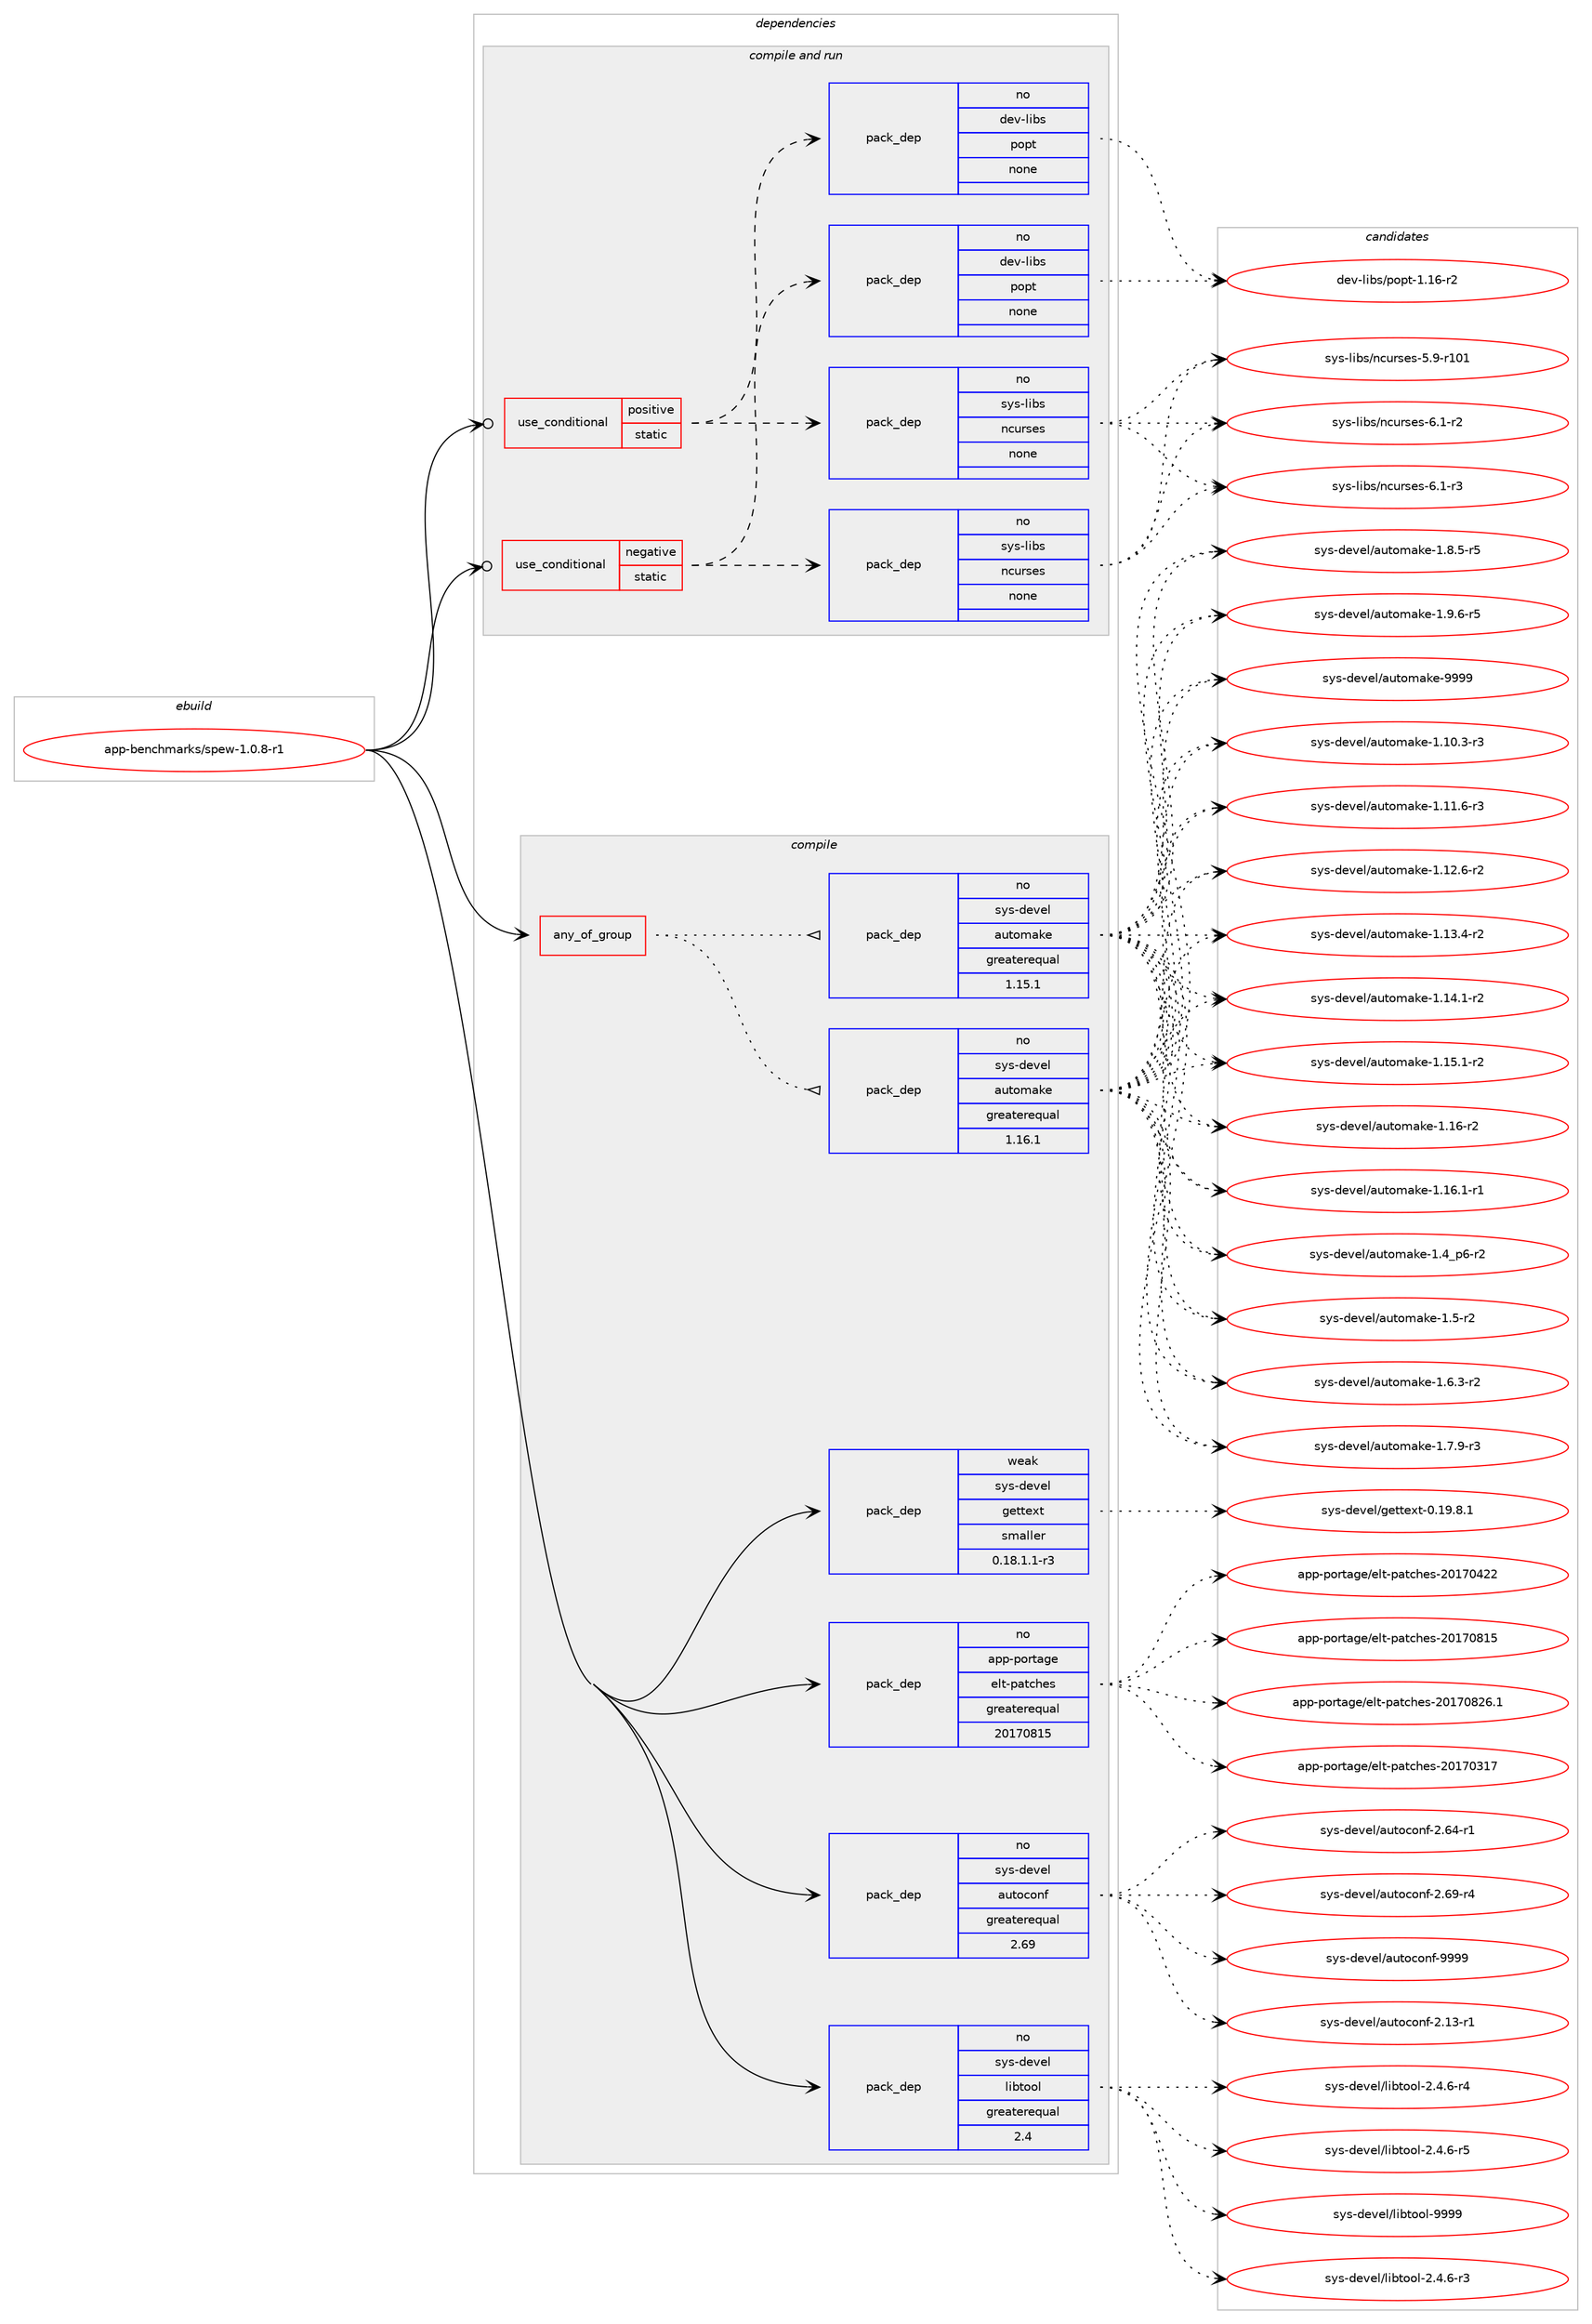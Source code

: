 digraph prolog {

# *************
# Graph options
# *************

newrank=true;
concentrate=true;
compound=true;
graph [rankdir=LR,fontname=Helvetica,fontsize=10,ranksep=1.5];#, ranksep=2.5, nodesep=0.2];
edge  [arrowhead=vee];
node  [fontname=Helvetica,fontsize=10];

# **********
# The ebuild
# **********

subgraph cluster_leftcol {
color=gray;
rank=same;
label=<<i>ebuild</i>>;
id [label="app-benchmarks/spew-1.0.8-r1", color=red, width=4, href="../app-benchmarks/spew-1.0.8-r1.svg"];
}

# ****************
# The dependencies
# ****************

subgraph cluster_midcol {
color=gray;
label=<<i>dependencies</i>>;
subgraph cluster_compile {
fillcolor="#eeeeee";
style=filled;
label=<<i>compile</i>>;
subgraph any19261 {
dependency1274274 [label=<<TABLE BORDER="0" CELLBORDER="1" CELLSPACING="0" CELLPADDING="4"><TR><TD CELLPADDING="10">any_of_group</TD></TR></TABLE>>, shape=none, color=red];subgraph pack907083 {
dependency1274275 [label=<<TABLE BORDER="0" CELLBORDER="1" CELLSPACING="0" CELLPADDING="4" WIDTH="220"><TR><TD ROWSPAN="6" CELLPADDING="30">pack_dep</TD></TR><TR><TD WIDTH="110">no</TD></TR><TR><TD>sys-devel</TD></TR><TR><TD>automake</TD></TR><TR><TD>greaterequal</TD></TR><TR><TD>1.16.1</TD></TR></TABLE>>, shape=none, color=blue];
}
dependency1274274:e -> dependency1274275:w [weight=20,style="dotted",arrowhead="oinv"];
subgraph pack907084 {
dependency1274276 [label=<<TABLE BORDER="0" CELLBORDER="1" CELLSPACING="0" CELLPADDING="4" WIDTH="220"><TR><TD ROWSPAN="6" CELLPADDING="30">pack_dep</TD></TR><TR><TD WIDTH="110">no</TD></TR><TR><TD>sys-devel</TD></TR><TR><TD>automake</TD></TR><TR><TD>greaterequal</TD></TR><TR><TD>1.15.1</TD></TR></TABLE>>, shape=none, color=blue];
}
dependency1274274:e -> dependency1274276:w [weight=20,style="dotted",arrowhead="oinv"];
}
id:e -> dependency1274274:w [weight=20,style="solid",arrowhead="vee"];
subgraph pack907085 {
dependency1274277 [label=<<TABLE BORDER="0" CELLBORDER="1" CELLSPACING="0" CELLPADDING="4" WIDTH="220"><TR><TD ROWSPAN="6" CELLPADDING="30">pack_dep</TD></TR><TR><TD WIDTH="110">no</TD></TR><TR><TD>app-portage</TD></TR><TR><TD>elt-patches</TD></TR><TR><TD>greaterequal</TD></TR><TR><TD>20170815</TD></TR></TABLE>>, shape=none, color=blue];
}
id:e -> dependency1274277:w [weight=20,style="solid",arrowhead="vee"];
subgraph pack907086 {
dependency1274278 [label=<<TABLE BORDER="0" CELLBORDER="1" CELLSPACING="0" CELLPADDING="4" WIDTH="220"><TR><TD ROWSPAN="6" CELLPADDING="30">pack_dep</TD></TR><TR><TD WIDTH="110">no</TD></TR><TR><TD>sys-devel</TD></TR><TR><TD>autoconf</TD></TR><TR><TD>greaterequal</TD></TR><TR><TD>2.69</TD></TR></TABLE>>, shape=none, color=blue];
}
id:e -> dependency1274278:w [weight=20,style="solid",arrowhead="vee"];
subgraph pack907087 {
dependency1274279 [label=<<TABLE BORDER="0" CELLBORDER="1" CELLSPACING="0" CELLPADDING="4" WIDTH="220"><TR><TD ROWSPAN="6" CELLPADDING="30">pack_dep</TD></TR><TR><TD WIDTH="110">no</TD></TR><TR><TD>sys-devel</TD></TR><TR><TD>libtool</TD></TR><TR><TD>greaterequal</TD></TR><TR><TD>2.4</TD></TR></TABLE>>, shape=none, color=blue];
}
id:e -> dependency1274279:w [weight=20,style="solid",arrowhead="vee"];
subgraph pack907088 {
dependency1274280 [label=<<TABLE BORDER="0" CELLBORDER="1" CELLSPACING="0" CELLPADDING="4" WIDTH="220"><TR><TD ROWSPAN="6" CELLPADDING="30">pack_dep</TD></TR><TR><TD WIDTH="110">weak</TD></TR><TR><TD>sys-devel</TD></TR><TR><TD>gettext</TD></TR><TR><TD>smaller</TD></TR><TR><TD>0.18.1.1-r3</TD></TR></TABLE>>, shape=none, color=blue];
}
id:e -> dependency1274280:w [weight=20,style="solid",arrowhead="vee"];
}
subgraph cluster_compileandrun {
fillcolor="#eeeeee";
style=filled;
label=<<i>compile and run</i>>;
subgraph cond347409 {
dependency1274281 [label=<<TABLE BORDER="0" CELLBORDER="1" CELLSPACING="0" CELLPADDING="4"><TR><TD ROWSPAN="3" CELLPADDING="10">use_conditional</TD></TR><TR><TD>negative</TD></TR><TR><TD>static</TD></TR></TABLE>>, shape=none, color=red];
subgraph pack907089 {
dependency1274282 [label=<<TABLE BORDER="0" CELLBORDER="1" CELLSPACING="0" CELLPADDING="4" WIDTH="220"><TR><TD ROWSPAN="6" CELLPADDING="30">pack_dep</TD></TR><TR><TD WIDTH="110">no</TD></TR><TR><TD>sys-libs</TD></TR><TR><TD>ncurses</TD></TR><TR><TD>none</TD></TR><TR><TD></TD></TR></TABLE>>, shape=none, color=blue];
}
dependency1274281:e -> dependency1274282:w [weight=20,style="dashed",arrowhead="vee"];
subgraph pack907090 {
dependency1274283 [label=<<TABLE BORDER="0" CELLBORDER="1" CELLSPACING="0" CELLPADDING="4" WIDTH="220"><TR><TD ROWSPAN="6" CELLPADDING="30">pack_dep</TD></TR><TR><TD WIDTH="110">no</TD></TR><TR><TD>dev-libs</TD></TR><TR><TD>popt</TD></TR><TR><TD>none</TD></TR><TR><TD></TD></TR></TABLE>>, shape=none, color=blue];
}
dependency1274281:e -> dependency1274283:w [weight=20,style="dashed",arrowhead="vee"];
}
id:e -> dependency1274281:w [weight=20,style="solid",arrowhead="odotvee"];
subgraph cond347410 {
dependency1274284 [label=<<TABLE BORDER="0" CELLBORDER="1" CELLSPACING="0" CELLPADDING="4"><TR><TD ROWSPAN="3" CELLPADDING="10">use_conditional</TD></TR><TR><TD>positive</TD></TR><TR><TD>static</TD></TR></TABLE>>, shape=none, color=red];
subgraph pack907091 {
dependency1274285 [label=<<TABLE BORDER="0" CELLBORDER="1" CELLSPACING="0" CELLPADDING="4" WIDTH="220"><TR><TD ROWSPAN="6" CELLPADDING="30">pack_dep</TD></TR><TR><TD WIDTH="110">no</TD></TR><TR><TD>sys-libs</TD></TR><TR><TD>ncurses</TD></TR><TR><TD>none</TD></TR><TR><TD></TD></TR></TABLE>>, shape=none, color=blue];
}
dependency1274284:e -> dependency1274285:w [weight=20,style="dashed",arrowhead="vee"];
subgraph pack907092 {
dependency1274286 [label=<<TABLE BORDER="0" CELLBORDER="1" CELLSPACING="0" CELLPADDING="4" WIDTH="220"><TR><TD ROWSPAN="6" CELLPADDING="30">pack_dep</TD></TR><TR><TD WIDTH="110">no</TD></TR><TR><TD>dev-libs</TD></TR><TR><TD>popt</TD></TR><TR><TD>none</TD></TR><TR><TD></TD></TR></TABLE>>, shape=none, color=blue];
}
dependency1274284:e -> dependency1274286:w [weight=20,style="dashed",arrowhead="vee"];
}
id:e -> dependency1274284:w [weight=20,style="solid",arrowhead="odotvee"];
}
subgraph cluster_run {
fillcolor="#eeeeee";
style=filled;
label=<<i>run</i>>;
}
}

# **************
# The candidates
# **************

subgraph cluster_choices {
rank=same;
color=gray;
label=<<i>candidates</i>>;

subgraph choice907083 {
color=black;
nodesep=1;
choice11512111545100101118101108479711711611110997107101454946494846514511451 [label="sys-devel/automake-1.10.3-r3", color=red, width=4,href="../sys-devel/automake-1.10.3-r3.svg"];
choice11512111545100101118101108479711711611110997107101454946494946544511451 [label="sys-devel/automake-1.11.6-r3", color=red, width=4,href="../sys-devel/automake-1.11.6-r3.svg"];
choice11512111545100101118101108479711711611110997107101454946495046544511450 [label="sys-devel/automake-1.12.6-r2", color=red, width=4,href="../sys-devel/automake-1.12.6-r2.svg"];
choice11512111545100101118101108479711711611110997107101454946495146524511450 [label="sys-devel/automake-1.13.4-r2", color=red, width=4,href="../sys-devel/automake-1.13.4-r2.svg"];
choice11512111545100101118101108479711711611110997107101454946495246494511450 [label="sys-devel/automake-1.14.1-r2", color=red, width=4,href="../sys-devel/automake-1.14.1-r2.svg"];
choice11512111545100101118101108479711711611110997107101454946495346494511450 [label="sys-devel/automake-1.15.1-r2", color=red, width=4,href="../sys-devel/automake-1.15.1-r2.svg"];
choice1151211154510010111810110847971171161111099710710145494649544511450 [label="sys-devel/automake-1.16-r2", color=red, width=4,href="../sys-devel/automake-1.16-r2.svg"];
choice11512111545100101118101108479711711611110997107101454946495446494511449 [label="sys-devel/automake-1.16.1-r1", color=red, width=4,href="../sys-devel/automake-1.16.1-r1.svg"];
choice115121115451001011181011084797117116111109971071014549465295112544511450 [label="sys-devel/automake-1.4_p6-r2", color=red, width=4,href="../sys-devel/automake-1.4_p6-r2.svg"];
choice11512111545100101118101108479711711611110997107101454946534511450 [label="sys-devel/automake-1.5-r2", color=red, width=4,href="../sys-devel/automake-1.5-r2.svg"];
choice115121115451001011181011084797117116111109971071014549465446514511450 [label="sys-devel/automake-1.6.3-r2", color=red, width=4,href="../sys-devel/automake-1.6.3-r2.svg"];
choice115121115451001011181011084797117116111109971071014549465546574511451 [label="sys-devel/automake-1.7.9-r3", color=red, width=4,href="../sys-devel/automake-1.7.9-r3.svg"];
choice115121115451001011181011084797117116111109971071014549465646534511453 [label="sys-devel/automake-1.8.5-r5", color=red, width=4,href="../sys-devel/automake-1.8.5-r5.svg"];
choice115121115451001011181011084797117116111109971071014549465746544511453 [label="sys-devel/automake-1.9.6-r5", color=red, width=4,href="../sys-devel/automake-1.9.6-r5.svg"];
choice115121115451001011181011084797117116111109971071014557575757 [label="sys-devel/automake-9999", color=red, width=4,href="../sys-devel/automake-9999.svg"];
dependency1274275:e -> choice11512111545100101118101108479711711611110997107101454946494846514511451:w [style=dotted,weight="100"];
dependency1274275:e -> choice11512111545100101118101108479711711611110997107101454946494946544511451:w [style=dotted,weight="100"];
dependency1274275:e -> choice11512111545100101118101108479711711611110997107101454946495046544511450:w [style=dotted,weight="100"];
dependency1274275:e -> choice11512111545100101118101108479711711611110997107101454946495146524511450:w [style=dotted,weight="100"];
dependency1274275:e -> choice11512111545100101118101108479711711611110997107101454946495246494511450:w [style=dotted,weight="100"];
dependency1274275:e -> choice11512111545100101118101108479711711611110997107101454946495346494511450:w [style=dotted,weight="100"];
dependency1274275:e -> choice1151211154510010111810110847971171161111099710710145494649544511450:w [style=dotted,weight="100"];
dependency1274275:e -> choice11512111545100101118101108479711711611110997107101454946495446494511449:w [style=dotted,weight="100"];
dependency1274275:e -> choice115121115451001011181011084797117116111109971071014549465295112544511450:w [style=dotted,weight="100"];
dependency1274275:e -> choice11512111545100101118101108479711711611110997107101454946534511450:w [style=dotted,weight="100"];
dependency1274275:e -> choice115121115451001011181011084797117116111109971071014549465446514511450:w [style=dotted,weight="100"];
dependency1274275:e -> choice115121115451001011181011084797117116111109971071014549465546574511451:w [style=dotted,weight="100"];
dependency1274275:e -> choice115121115451001011181011084797117116111109971071014549465646534511453:w [style=dotted,weight="100"];
dependency1274275:e -> choice115121115451001011181011084797117116111109971071014549465746544511453:w [style=dotted,weight="100"];
dependency1274275:e -> choice115121115451001011181011084797117116111109971071014557575757:w [style=dotted,weight="100"];
}
subgraph choice907084 {
color=black;
nodesep=1;
choice11512111545100101118101108479711711611110997107101454946494846514511451 [label="sys-devel/automake-1.10.3-r3", color=red, width=4,href="../sys-devel/automake-1.10.3-r3.svg"];
choice11512111545100101118101108479711711611110997107101454946494946544511451 [label="sys-devel/automake-1.11.6-r3", color=red, width=4,href="../sys-devel/automake-1.11.6-r3.svg"];
choice11512111545100101118101108479711711611110997107101454946495046544511450 [label="sys-devel/automake-1.12.6-r2", color=red, width=4,href="../sys-devel/automake-1.12.6-r2.svg"];
choice11512111545100101118101108479711711611110997107101454946495146524511450 [label="sys-devel/automake-1.13.4-r2", color=red, width=4,href="../sys-devel/automake-1.13.4-r2.svg"];
choice11512111545100101118101108479711711611110997107101454946495246494511450 [label="sys-devel/automake-1.14.1-r2", color=red, width=4,href="../sys-devel/automake-1.14.1-r2.svg"];
choice11512111545100101118101108479711711611110997107101454946495346494511450 [label="sys-devel/automake-1.15.1-r2", color=red, width=4,href="../sys-devel/automake-1.15.1-r2.svg"];
choice1151211154510010111810110847971171161111099710710145494649544511450 [label="sys-devel/automake-1.16-r2", color=red, width=4,href="../sys-devel/automake-1.16-r2.svg"];
choice11512111545100101118101108479711711611110997107101454946495446494511449 [label="sys-devel/automake-1.16.1-r1", color=red, width=4,href="../sys-devel/automake-1.16.1-r1.svg"];
choice115121115451001011181011084797117116111109971071014549465295112544511450 [label="sys-devel/automake-1.4_p6-r2", color=red, width=4,href="../sys-devel/automake-1.4_p6-r2.svg"];
choice11512111545100101118101108479711711611110997107101454946534511450 [label="sys-devel/automake-1.5-r2", color=red, width=4,href="../sys-devel/automake-1.5-r2.svg"];
choice115121115451001011181011084797117116111109971071014549465446514511450 [label="sys-devel/automake-1.6.3-r2", color=red, width=4,href="../sys-devel/automake-1.6.3-r2.svg"];
choice115121115451001011181011084797117116111109971071014549465546574511451 [label="sys-devel/automake-1.7.9-r3", color=red, width=4,href="../sys-devel/automake-1.7.9-r3.svg"];
choice115121115451001011181011084797117116111109971071014549465646534511453 [label="sys-devel/automake-1.8.5-r5", color=red, width=4,href="../sys-devel/automake-1.8.5-r5.svg"];
choice115121115451001011181011084797117116111109971071014549465746544511453 [label="sys-devel/automake-1.9.6-r5", color=red, width=4,href="../sys-devel/automake-1.9.6-r5.svg"];
choice115121115451001011181011084797117116111109971071014557575757 [label="sys-devel/automake-9999", color=red, width=4,href="../sys-devel/automake-9999.svg"];
dependency1274276:e -> choice11512111545100101118101108479711711611110997107101454946494846514511451:w [style=dotted,weight="100"];
dependency1274276:e -> choice11512111545100101118101108479711711611110997107101454946494946544511451:w [style=dotted,weight="100"];
dependency1274276:e -> choice11512111545100101118101108479711711611110997107101454946495046544511450:w [style=dotted,weight="100"];
dependency1274276:e -> choice11512111545100101118101108479711711611110997107101454946495146524511450:w [style=dotted,weight="100"];
dependency1274276:e -> choice11512111545100101118101108479711711611110997107101454946495246494511450:w [style=dotted,weight="100"];
dependency1274276:e -> choice11512111545100101118101108479711711611110997107101454946495346494511450:w [style=dotted,weight="100"];
dependency1274276:e -> choice1151211154510010111810110847971171161111099710710145494649544511450:w [style=dotted,weight="100"];
dependency1274276:e -> choice11512111545100101118101108479711711611110997107101454946495446494511449:w [style=dotted,weight="100"];
dependency1274276:e -> choice115121115451001011181011084797117116111109971071014549465295112544511450:w [style=dotted,weight="100"];
dependency1274276:e -> choice11512111545100101118101108479711711611110997107101454946534511450:w [style=dotted,weight="100"];
dependency1274276:e -> choice115121115451001011181011084797117116111109971071014549465446514511450:w [style=dotted,weight="100"];
dependency1274276:e -> choice115121115451001011181011084797117116111109971071014549465546574511451:w [style=dotted,weight="100"];
dependency1274276:e -> choice115121115451001011181011084797117116111109971071014549465646534511453:w [style=dotted,weight="100"];
dependency1274276:e -> choice115121115451001011181011084797117116111109971071014549465746544511453:w [style=dotted,weight="100"];
dependency1274276:e -> choice115121115451001011181011084797117116111109971071014557575757:w [style=dotted,weight="100"];
}
subgraph choice907085 {
color=black;
nodesep=1;
choice97112112451121111141169710310147101108116451129711699104101115455048495548514955 [label="app-portage/elt-patches-20170317", color=red, width=4,href="../app-portage/elt-patches-20170317.svg"];
choice97112112451121111141169710310147101108116451129711699104101115455048495548525050 [label="app-portage/elt-patches-20170422", color=red, width=4,href="../app-portage/elt-patches-20170422.svg"];
choice97112112451121111141169710310147101108116451129711699104101115455048495548564953 [label="app-portage/elt-patches-20170815", color=red, width=4,href="../app-portage/elt-patches-20170815.svg"];
choice971121124511211111411697103101471011081164511297116991041011154550484955485650544649 [label="app-portage/elt-patches-20170826.1", color=red, width=4,href="../app-portage/elt-patches-20170826.1.svg"];
dependency1274277:e -> choice97112112451121111141169710310147101108116451129711699104101115455048495548514955:w [style=dotted,weight="100"];
dependency1274277:e -> choice97112112451121111141169710310147101108116451129711699104101115455048495548525050:w [style=dotted,weight="100"];
dependency1274277:e -> choice97112112451121111141169710310147101108116451129711699104101115455048495548564953:w [style=dotted,weight="100"];
dependency1274277:e -> choice971121124511211111411697103101471011081164511297116991041011154550484955485650544649:w [style=dotted,weight="100"];
}
subgraph choice907086 {
color=black;
nodesep=1;
choice1151211154510010111810110847971171161119911111010245504649514511449 [label="sys-devel/autoconf-2.13-r1", color=red, width=4,href="../sys-devel/autoconf-2.13-r1.svg"];
choice1151211154510010111810110847971171161119911111010245504654524511449 [label="sys-devel/autoconf-2.64-r1", color=red, width=4,href="../sys-devel/autoconf-2.64-r1.svg"];
choice1151211154510010111810110847971171161119911111010245504654574511452 [label="sys-devel/autoconf-2.69-r4", color=red, width=4,href="../sys-devel/autoconf-2.69-r4.svg"];
choice115121115451001011181011084797117116111991111101024557575757 [label="sys-devel/autoconf-9999", color=red, width=4,href="../sys-devel/autoconf-9999.svg"];
dependency1274278:e -> choice1151211154510010111810110847971171161119911111010245504649514511449:w [style=dotted,weight="100"];
dependency1274278:e -> choice1151211154510010111810110847971171161119911111010245504654524511449:w [style=dotted,weight="100"];
dependency1274278:e -> choice1151211154510010111810110847971171161119911111010245504654574511452:w [style=dotted,weight="100"];
dependency1274278:e -> choice115121115451001011181011084797117116111991111101024557575757:w [style=dotted,weight="100"];
}
subgraph choice907087 {
color=black;
nodesep=1;
choice1151211154510010111810110847108105981161111111084550465246544511451 [label="sys-devel/libtool-2.4.6-r3", color=red, width=4,href="../sys-devel/libtool-2.4.6-r3.svg"];
choice1151211154510010111810110847108105981161111111084550465246544511452 [label="sys-devel/libtool-2.4.6-r4", color=red, width=4,href="../sys-devel/libtool-2.4.6-r4.svg"];
choice1151211154510010111810110847108105981161111111084550465246544511453 [label="sys-devel/libtool-2.4.6-r5", color=red, width=4,href="../sys-devel/libtool-2.4.6-r5.svg"];
choice1151211154510010111810110847108105981161111111084557575757 [label="sys-devel/libtool-9999", color=red, width=4,href="../sys-devel/libtool-9999.svg"];
dependency1274279:e -> choice1151211154510010111810110847108105981161111111084550465246544511451:w [style=dotted,weight="100"];
dependency1274279:e -> choice1151211154510010111810110847108105981161111111084550465246544511452:w [style=dotted,weight="100"];
dependency1274279:e -> choice1151211154510010111810110847108105981161111111084550465246544511453:w [style=dotted,weight="100"];
dependency1274279:e -> choice1151211154510010111810110847108105981161111111084557575757:w [style=dotted,weight="100"];
}
subgraph choice907088 {
color=black;
nodesep=1;
choice1151211154510010111810110847103101116116101120116454846495746564649 [label="sys-devel/gettext-0.19.8.1", color=red, width=4,href="../sys-devel/gettext-0.19.8.1.svg"];
dependency1274280:e -> choice1151211154510010111810110847103101116116101120116454846495746564649:w [style=dotted,weight="100"];
}
subgraph choice907089 {
color=black;
nodesep=1;
choice115121115451081059811547110991171141151011154553465745114494849 [label="sys-libs/ncurses-5.9-r101", color=red, width=4,href="../sys-libs/ncurses-5.9-r101.svg"];
choice11512111545108105981154711099117114115101115455446494511450 [label="sys-libs/ncurses-6.1-r2", color=red, width=4,href="../sys-libs/ncurses-6.1-r2.svg"];
choice11512111545108105981154711099117114115101115455446494511451 [label="sys-libs/ncurses-6.1-r3", color=red, width=4,href="../sys-libs/ncurses-6.1-r3.svg"];
dependency1274282:e -> choice115121115451081059811547110991171141151011154553465745114494849:w [style=dotted,weight="100"];
dependency1274282:e -> choice11512111545108105981154711099117114115101115455446494511450:w [style=dotted,weight="100"];
dependency1274282:e -> choice11512111545108105981154711099117114115101115455446494511451:w [style=dotted,weight="100"];
}
subgraph choice907090 {
color=black;
nodesep=1;
choice10010111845108105981154711211111211645494649544511450 [label="dev-libs/popt-1.16-r2", color=red, width=4,href="../dev-libs/popt-1.16-r2.svg"];
dependency1274283:e -> choice10010111845108105981154711211111211645494649544511450:w [style=dotted,weight="100"];
}
subgraph choice907091 {
color=black;
nodesep=1;
choice115121115451081059811547110991171141151011154553465745114494849 [label="sys-libs/ncurses-5.9-r101", color=red, width=4,href="../sys-libs/ncurses-5.9-r101.svg"];
choice11512111545108105981154711099117114115101115455446494511450 [label="sys-libs/ncurses-6.1-r2", color=red, width=4,href="../sys-libs/ncurses-6.1-r2.svg"];
choice11512111545108105981154711099117114115101115455446494511451 [label="sys-libs/ncurses-6.1-r3", color=red, width=4,href="../sys-libs/ncurses-6.1-r3.svg"];
dependency1274285:e -> choice115121115451081059811547110991171141151011154553465745114494849:w [style=dotted,weight="100"];
dependency1274285:e -> choice11512111545108105981154711099117114115101115455446494511450:w [style=dotted,weight="100"];
dependency1274285:e -> choice11512111545108105981154711099117114115101115455446494511451:w [style=dotted,weight="100"];
}
subgraph choice907092 {
color=black;
nodesep=1;
choice10010111845108105981154711211111211645494649544511450 [label="dev-libs/popt-1.16-r2", color=red, width=4,href="../dev-libs/popt-1.16-r2.svg"];
dependency1274286:e -> choice10010111845108105981154711211111211645494649544511450:w [style=dotted,weight="100"];
}
}

}
